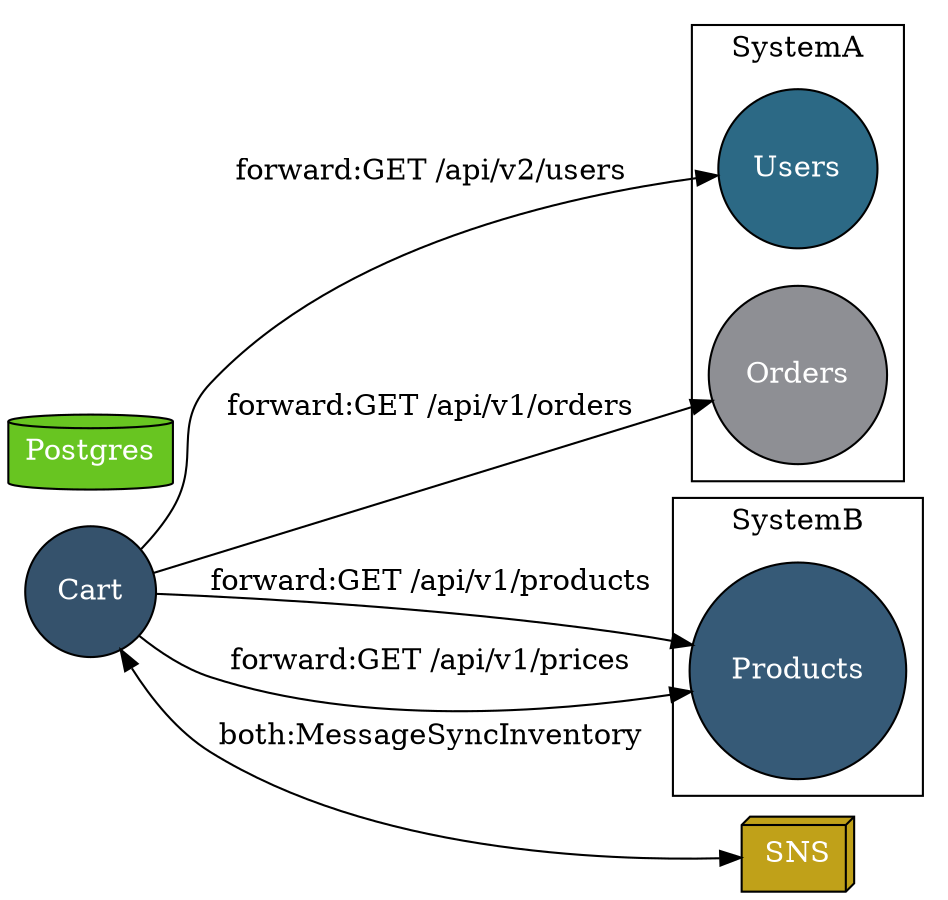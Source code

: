 graph {
rankdir=LR
"Cart"[shape=circle,fontcolor=white,style=filled,fillcolor="#35526c"]
"Users"[shape=circle,fontcolor=white,style=filled,fillcolor="#2c6985"]
"Orders"[shape=circle,fontcolor=white,style=filled,fillcolor="#8e8f94"]
"Products"[shape=circle,fontcolor=white,style=filled,fillcolor="#365a77"]
"SNS"[shape=box3d,fontcolor=white,style=filled,fillcolor="#c0a119"]
"Postgres"[shape=cylinder,fontcolor=white,style=filled,fillcolor="#68c521"]
"Cart" -- "Products"[dir=forward,label="forward:GET /api/v1/products"];
"Cart" -- "Products"[dir=forward,label="forward:GET /api/v1/prices"];
"Cart" -- "Users"[dir=forward,label="forward:GET /api/v2/users"];
"Cart" -- "Orders"[dir=forward,label="forward:GET /api/v1/orders"];
"Cart" -- "SNS"[dir=both,label="both:MessageSyncInventory"];
subgraph cluster_0{
label="SystemA";
Users;Orders;
}
subgraph cluster_1{
label="SystemB";
Products;
}
}
